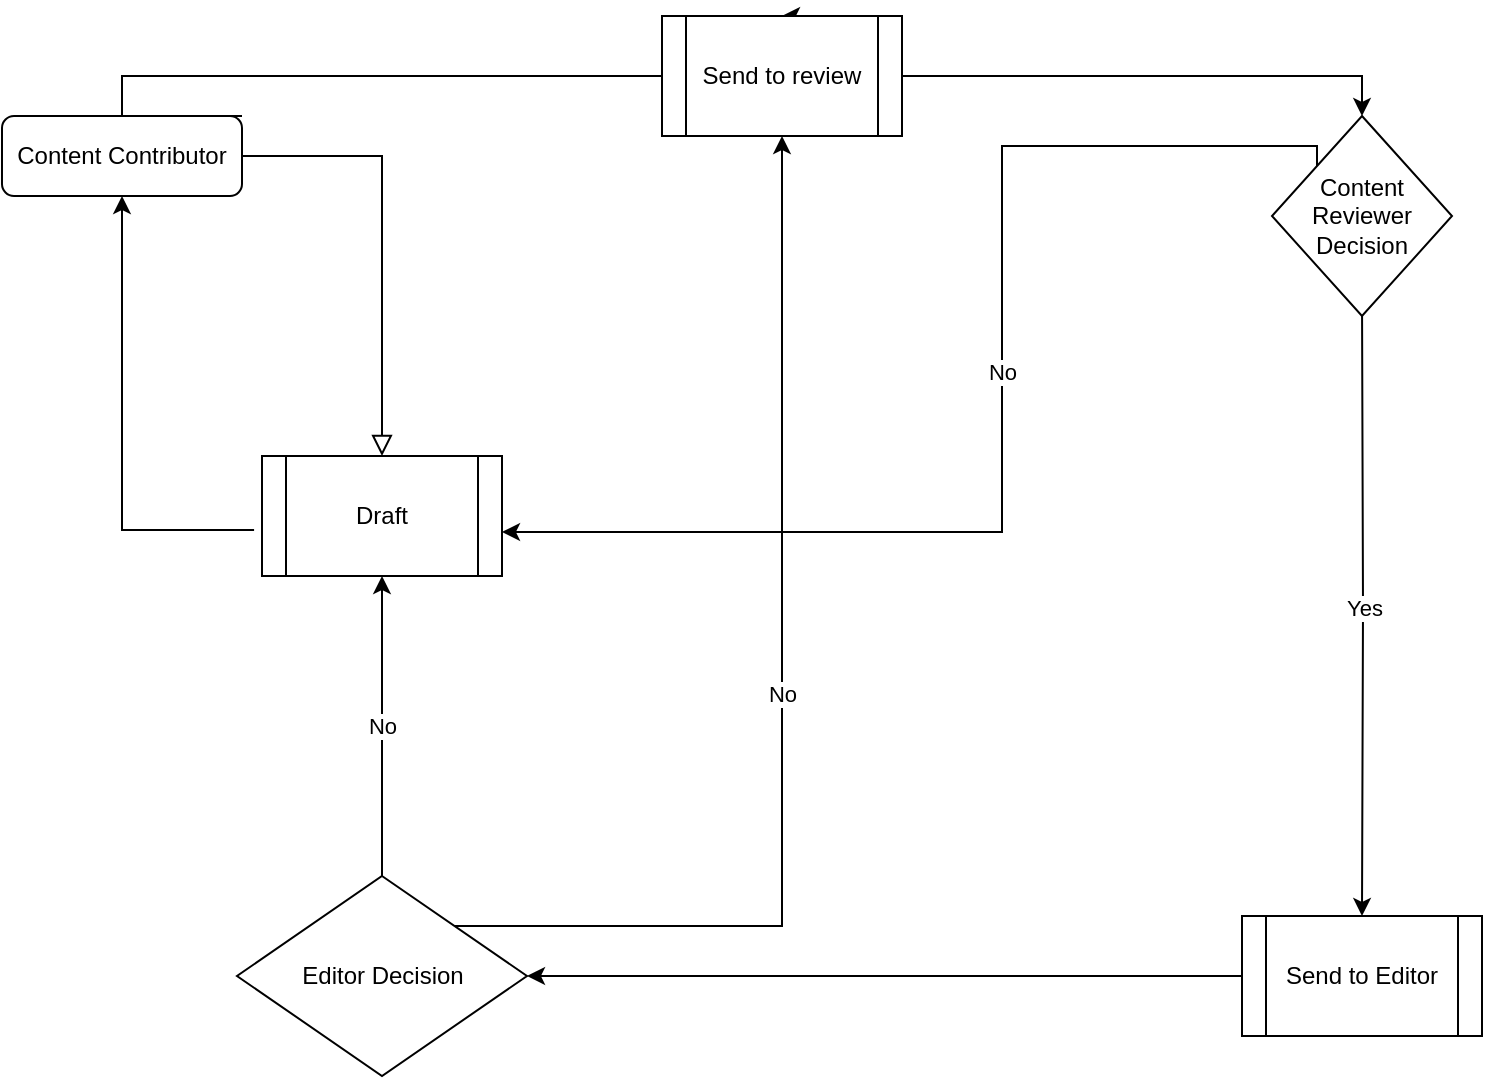 <mxfile version="24.4.0" type="github">
  <diagram id="C5RBs43oDa-KdzZeNtuy" name="Page-1">
    <mxGraphModel dx="1114" dy="1785" grid="1" gridSize="10" guides="1" tooltips="1" connect="1" arrows="1" fold="1" page="1" pageScale="1" pageWidth="827" pageHeight="1169" math="0" shadow="0">
      <root>
        <mxCell id="WIyWlLk6GJQsqaUBKTNV-0" />
        <mxCell id="WIyWlLk6GJQsqaUBKTNV-1" parent="WIyWlLk6GJQsqaUBKTNV-0" />
        <mxCell id="WIyWlLk6GJQsqaUBKTNV-2" value="" style="rounded=0;html=1;jettySize=auto;orthogonalLoop=1;fontSize=11;endArrow=block;endFill=0;endSize=8;strokeWidth=1;shadow=0;labelBackgroundColor=none;edgeStyle=orthogonalEdgeStyle;entryX=0.5;entryY=0;entryDx=0;entryDy=0;" parent="WIyWlLk6GJQsqaUBKTNV-1" source="WIyWlLk6GJQsqaUBKTNV-3" target="mt0ydTyAhQ6fFZlKS6rV-10" edge="1">
          <mxGeometry relative="1" as="geometry">
            <mxPoint x="260" y="220" as="targetPoint" />
          </mxGeometry>
        </mxCell>
        <mxCell id="mt0ydTyAhQ6fFZlKS6rV-8" style="edgeStyle=orthogonalEdgeStyle;rounded=0;orthogonalLoop=1;jettySize=auto;html=1;exitX=1;exitY=0;exitDx=0;exitDy=0;entryX=0.5;entryY=0;entryDx=0;entryDy=0;" edge="1" parent="WIyWlLk6GJQsqaUBKTNV-1" source="WIyWlLk6GJQsqaUBKTNV-3" target="mt0ydTyAhQ6fFZlKS6rV-2">
          <mxGeometry relative="1" as="geometry">
            <Array as="points">
              <mxPoint x="110" y="50" />
              <mxPoint x="110" y="30" />
              <mxPoint x="460" y="30" />
            </Array>
          </mxGeometry>
        </mxCell>
        <mxCell id="WIyWlLk6GJQsqaUBKTNV-3" value="Content Contributor" style="rounded=1;whiteSpace=wrap;html=1;fontSize=12;glass=0;strokeWidth=1;shadow=0;" parent="WIyWlLk6GJQsqaUBKTNV-1" vertex="1">
          <mxGeometry x="50" y="50" width="120" height="40" as="geometry" />
        </mxCell>
        <mxCell id="mt0ydTyAhQ6fFZlKS6rV-0" style="edgeStyle=orthogonalEdgeStyle;rounded=0;orthogonalLoop=1;jettySize=auto;html=1;exitX=-0.033;exitY=0.617;exitDx=0;exitDy=0;entryX=0.5;entryY=1;entryDx=0;entryDy=0;exitPerimeter=0;" edge="1" parent="WIyWlLk6GJQsqaUBKTNV-1" source="mt0ydTyAhQ6fFZlKS6rV-10" target="WIyWlLk6GJQsqaUBKTNV-3">
          <mxGeometry relative="1" as="geometry" />
        </mxCell>
        <mxCell id="mt0ydTyAhQ6fFZlKS6rV-7" value="Yes" style="edgeStyle=orthogonalEdgeStyle;rounded=0;orthogonalLoop=1;jettySize=auto;html=1;exitX=0.5;exitY=1;exitDx=0;exitDy=0;" edge="1" parent="WIyWlLk6GJQsqaUBKTNV-1" target="mt0ydTyAhQ6fFZlKS6rV-5">
          <mxGeometry relative="1" as="geometry">
            <mxPoint x="730" y="140" as="sourcePoint" />
          </mxGeometry>
        </mxCell>
        <mxCell id="mt0ydTyAhQ6fFZlKS6rV-9" value="No" style="edgeStyle=orthogonalEdgeStyle;rounded=0;orthogonalLoop=1;jettySize=auto;html=1;exitX=0;exitY=1;exitDx=0;exitDy=0;entryX=1;entryY=0.633;entryDx=0;entryDy=0;entryPerimeter=0;" edge="1" parent="WIyWlLk6GJQsqaUBKTNV-1" source="mt0ydTyAhQ6fFZlKS6rV-13" target="mt0ydTyAhQ6fFZlKS6rV-10">
          <mxGeometry relative="1" as="geometry">
            <mxPoint x="310" y="260" as="targetPoint" />
            <mxPoint x="700" y="140" as="sourcePoint" />
            <Array as="points">
              <mxPoint x="550" y="65" />
              <mxPoint x="550" y="258" />
            </Array>
          </mxGeometry>
        </mxCell>
        <mxCell id="mt0ydTyAhQ6fFZlKS6rV-12" value="No" style="edgeStyle=orthogonalEdgeStyle;rounded=0;orthogonalLoop=1;jettySize=auto;html=1;exitX=0.5;exitY=0;exitDx=0;exitDy=0;entryX=0.5;entryY=1;entryDx=0;entryDy=0;" edge="1" parent="WIyWlLk6GJQsqaUBKTNV-1" source="mt0ydTyAhQ6fFZlKS6rV-15" target="mt0ydTyAhQ6fFZlKS6rV-10">
          <mxGeometry relative="1" as="geometry">
            <mxPoint x="260" y="390" as="sourcePoint" />
          </mxGeometry>
        </mxCell>
        <mxCell id="mt0ydTyAhQ6fFZlKS6rV-14" style="edgeStyle=orthogonalEdgeStyle;rounded=0;orthogonalLoop=1;jettySize=auto;html=1;exitX=1;exitY=0.5;exitDx=0;exitDy=0;entryX=0.5;entryY=0;entryDx=0;entryDy=0;" edge="1" parent="WIyWlLk6GJQsqaUBKTNV-1" source="mt0ydTyAhQ6fFZlKS6rV-2" target="mt0ydTyAhQ6fFZlKS6rV-13">
          <mxGeometry relative="1" as="geometry" />
        </mxCell>
        <mxCell id="mt0ydTyAhQ6fFZlKS6rV-2" value="Send to review" style="shape=process;whiteSpace=wrap;html=1;backgroundOutline=1;" vertex="1" parent="WIyWlLk6GJQsqaUBKTNV-1">
          <mxGeometry x="380" width="120" height="60" as="geometry" />
        </mxCell>
        <mxCell id="mt0ydTyAhQ6fFZlKS6rV-11" style="edgeStyle=orthogonalEdgeStyle;rounded=0;orthogonalLoop=1;jettySize=auto;html=1;entryX=1;entryY=0.5;entryDx=0;entryDy=0;" edge="1" parent="WIyWlLk6GJQsqaUBKTNV-1" source="mt0ydTyAhQ6fFZlKS6rV-5" target="mt0ydTyAhQ6fFZlKS6rV-15">
          <mxGeometry relative="1" as="geometry">
            <mxPoint x="320" y="405" as="targetPoint" />
          </mxGeometry>
        </mxCell>
        <mxCell id="mt0ydTyAhQ6fFZlKS6rV-5" value="Send to Editor" style="shape=process;whiteSpace=wrap;html=1;backgroundOutline=1;" vertex="1" parent="WIyWlLk6GJQsqaUBKTNV-1">
          <mxGeometry x="670" y="450" width="120" height="60" as="geometry" />
        </mxCell>
        <mxCell id="mt0ydTyAhQ6fFZlKS6rV-10" value="Draft" style="shape=process;whiteSpace=wrap;html=1;backgroundOutline=1;" vertex="1" parent="WIyWlLk6GJQsqaUBKTNV-1">
          <mxGeometry x="180" y="220" width="120" height="60" as="geometry" />
        </mxCell>
        <mxCell id="mt0ydTyAhQ6fFZlKS6rV-13" value="Content Reviewer Decision" style="rhombus;whiteSpace=wrap;html=1;" vertex="1" parent="WIyWlLk6GJQsqaUBKTNV-1">
          <mxGeometry x="685" y="50" width="90" height="100" as="geometry" />
        </mxCell>
        <mxCell id="mt0ydTyAhQ6fFZlKS6rV-16" value="No" style="edgeStyle=orthogonalEdgeStyle;rounded=0;orthogonalLoop=1;jettySize=auto;html=1;exitX=1;exitY=0;exitDx=0;exitDy=0;entryX=0.5;entryY=1;entryDx=0;entryDy=0;" edge="1" parent="WIyWlLk6GJQsqaUBKTNV-1" source="mt0ydTyAhQ6fFZlKS6rV-15" target="mt0ydTyAhQ6fFZlKS6rV-2">
          <mxGeometry relative="1" as="geometry">
            <mxPoint x="420" y="180" as="targetPoint" />
          </mxGeometry>
        </mxCell>
        <mxCell id="mt0ydTyAhQ6fFZlKS6rV-15" value="Editor Decision" style="rhombus;whiteSpace=wrap;html=1;" vertex="1" parent="WIyWlLk6GJQsqaUBKTNV-1">
          <mxGeometry x="167.5" y="430" width="145" height="100" as="geometry" />
        </mxCell>
      </root>
    </mxGraphModel>
  </diagram>
</mxfile>
